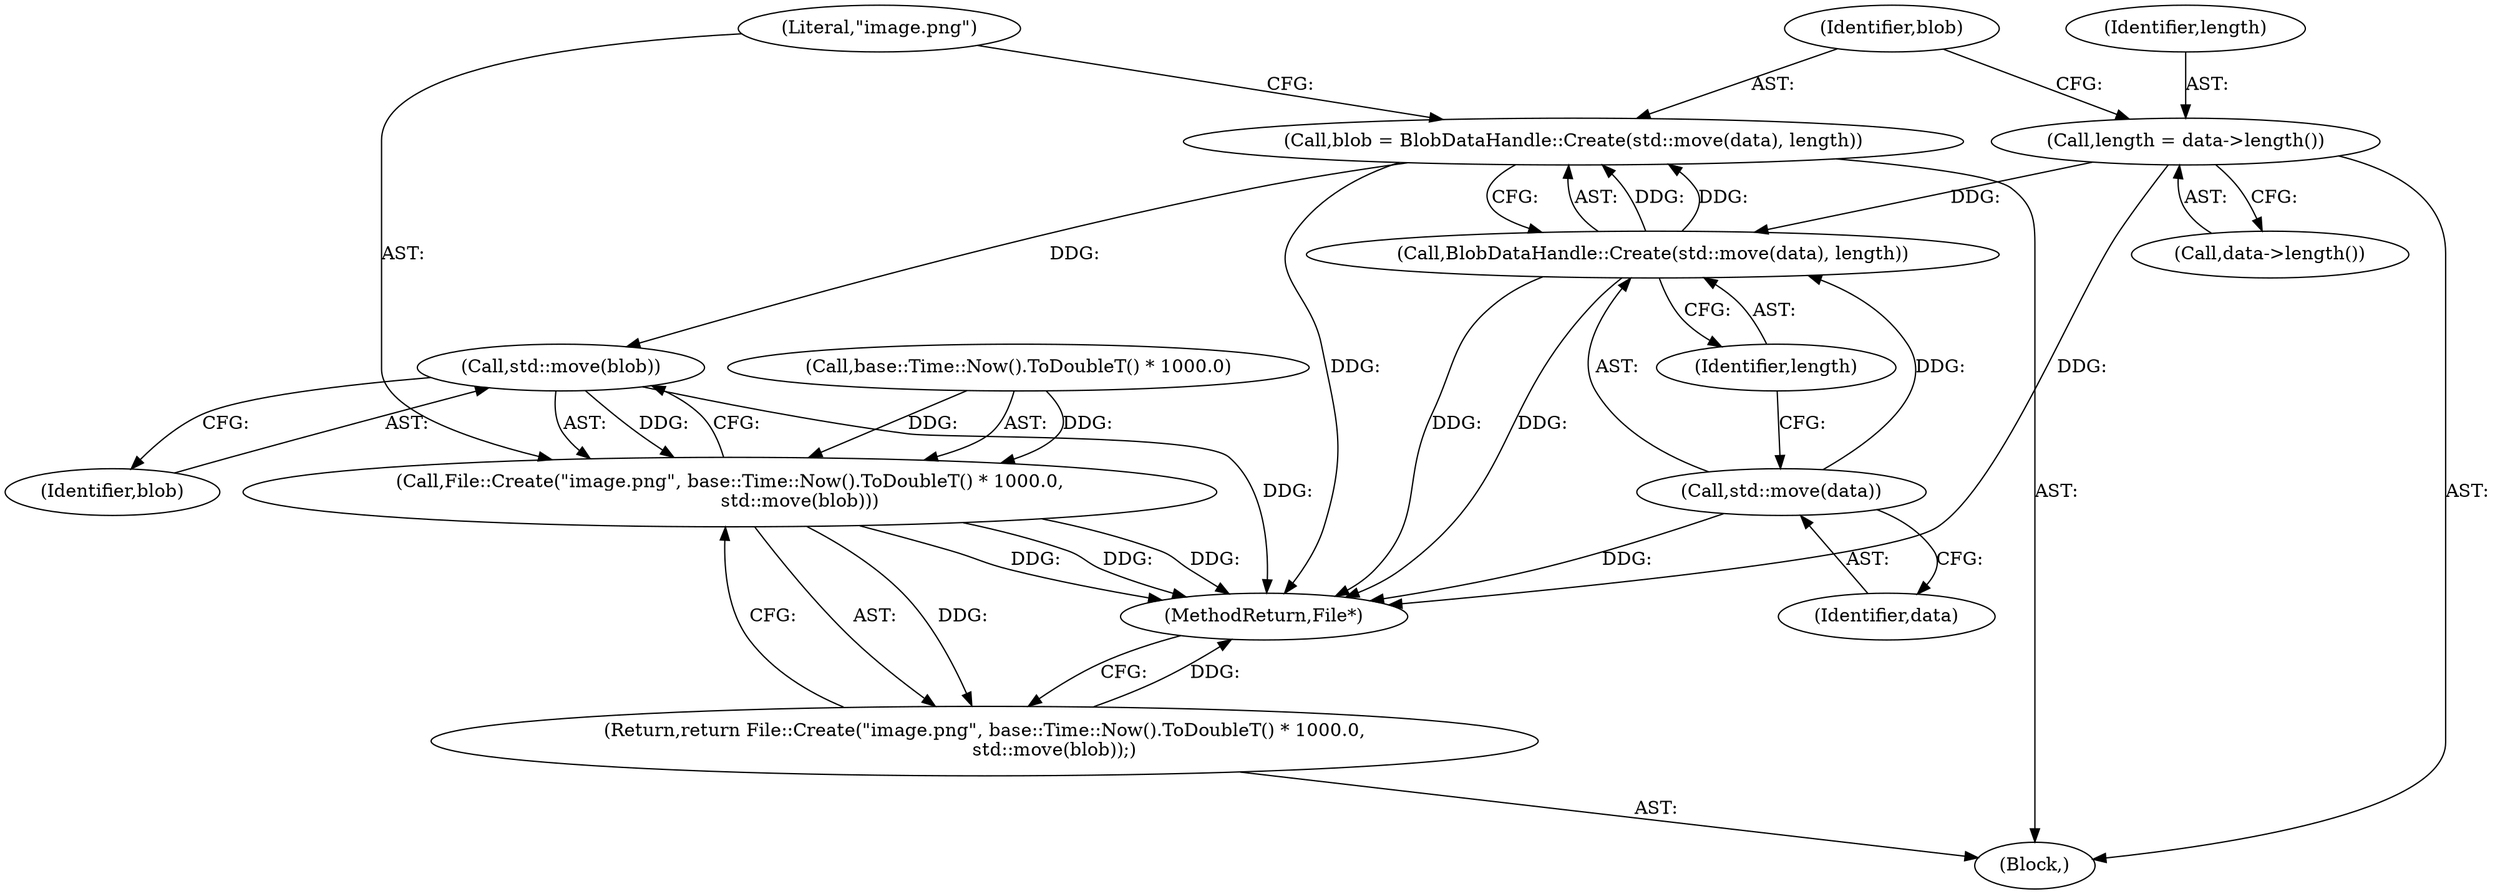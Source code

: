 digraph "0_Chrome_123e68f88fd0ed4f7447ba81148f9b619b947c47@API" {
"1000177" [label="(Call,std::move(blob))"];
"1000165" [label="(Call,blob = BlobDataHandle::Create(std::move(data), length))"];
"1000167" [label="(Call,BlobDataHandle::Create(std::move(data), length))"];
"1000168" [label="(Call,std::move(data))"];
"1000161" [label="(Call,length = data->length())"];
"1000172" [label="(Call,File::Create(\"image.png\", base::Time::Now().ToDoubleT() * 1000.0,\n                        std::move(blob)))"];
"1000171" [label="(Return,return File::Create(\"image.png\", base::Time::Now().ToDoubleT() * 1000.0,\n                        std::move(blob));)"];
"1000129" [label="(Block,)"];
"1000178" [label="(Identifier,blob)"];
"1000166" [label="(Identifier,blob)"];
"1000170" [label="(Identifier,length)"];
"1000174" [label="(Call,base::Time::Now().ToDoubleT() * 1000.0)"];
"1000171" [label="(Return,return File::Create(\"image.png\", base::Time::Now().ToDoubleT() * 1000.0,\n                        std::move(blob));)"];
"1000173" [label="(Literal,\"image.png\")"];
"1000165" [label="(Call,blob = BlobDataHandle::Create(std::move(data), length))"];
"1000162" [label="(Identifier,length)"];
"1000168" [label="(Call,std::move(data))"];
"1000172" [label="(Call,File::Create(\"image.png\", base::Time::Now().ToDoubleT() * 1000.0,\n                        std::move(blob)))"];
"1000161" [label="(Call,length = data->length())"];
"1000163" [label="(Call,data->length())"];
"1000177" [label="(Call,std::move(blob))"];
"1000169" [label="(Identifier,data)"];
"1000181" [label="(MethodReturn,File*)"];
"1000167" [label="(Call,BlobDataHandle::Create(std::move(data), length))"];
"1000177" -> "1000172"  [label="AST: "];
"1000177" -> "1000178"  [label="CFG: "];
"1000178" -> "1000177"  [label="AST: "];
"1000172" -> "1000177"  [label="CFG: "];
"1000177" -> "1000181"  [label="DDG: "];
"1000177" -> "1000172"  [label="DDG: "];
"1000165" -> "1000177"  [label="DDG: "];
"1000165" -> "1000129"  [label="AST: "];
"1000165" -> "1000167"  [label="CFG: "];
"1000166" -> "1000165"  [label="AST: "];
"1000167" -> "1000165"  [label="AST: "];
"1000173" -> "1000165"  [label="CFG: "];
"1000165" -> "1000181"  [label="DDG: "];
"1000167" -> "1000165"  [label="DDG: "];
"1000167" -> "1000165"  [label="DDG: "];
"1000167" -> "1000170"  [label="CFG: "];
"1000168" -> "1000167"  [label="AST: "];
"1000170" -> "1000167"  [label="AST: "];
"1000167" -> "1000181"  [label="DDG: "];
"1000167" -> "1000181"  [label="DDG: "];
"1000168" -> "1000167"  [label="DDG: "];
"1000161" -> "1000167"  [label="DDG: "];
"1000168" -> "1000169"  [label="CFG: "];
"1000169" -> "1000168"  [label="AST: "];
"1000170" -> "1000168"  [label="CFG: "];
"1000168" -> "1000181"  [label="DDG: "];
"1000161" -> "1000129"  [label="AST: "];
"1000161" -> "1000163"  [label="CFG: "];
"1000162" -> "1000161"  [label="AST: "];
"1000163" -> "1000161"  [label="AST: "];
"1000166" -> "1000161"  [label="CFG: "];
"1000161" -> "1000181"  [label="DDG: "];
"1000172" -> "1000171"  [label="AST: "];
"1000173" -> "1000172"  [label="AST: "];
"1000174" -> "1000172"  [label="AST: "];
"1000171" -> "1000172"  [label="CFG: "];
"1000172" -> "1000181"  [label="DDG: "];
"1000172" -> "1000181"  [label="DDG: "];
"1000172" -> "1000181"  [label="DDG: "];
"1000172" -> "1000171"  [label="DDG: "];
"1000174" -> "1000172"  [label="DDG: "];
"1000174" -> "1000172"  [label="DDG: "];
"1000171" -> "1000129"  [label="AST: "];
"1000181" -> "1000171"  [label="CFG: "];
"1000171" -> "1000181"  [label="DDG: "];
}
